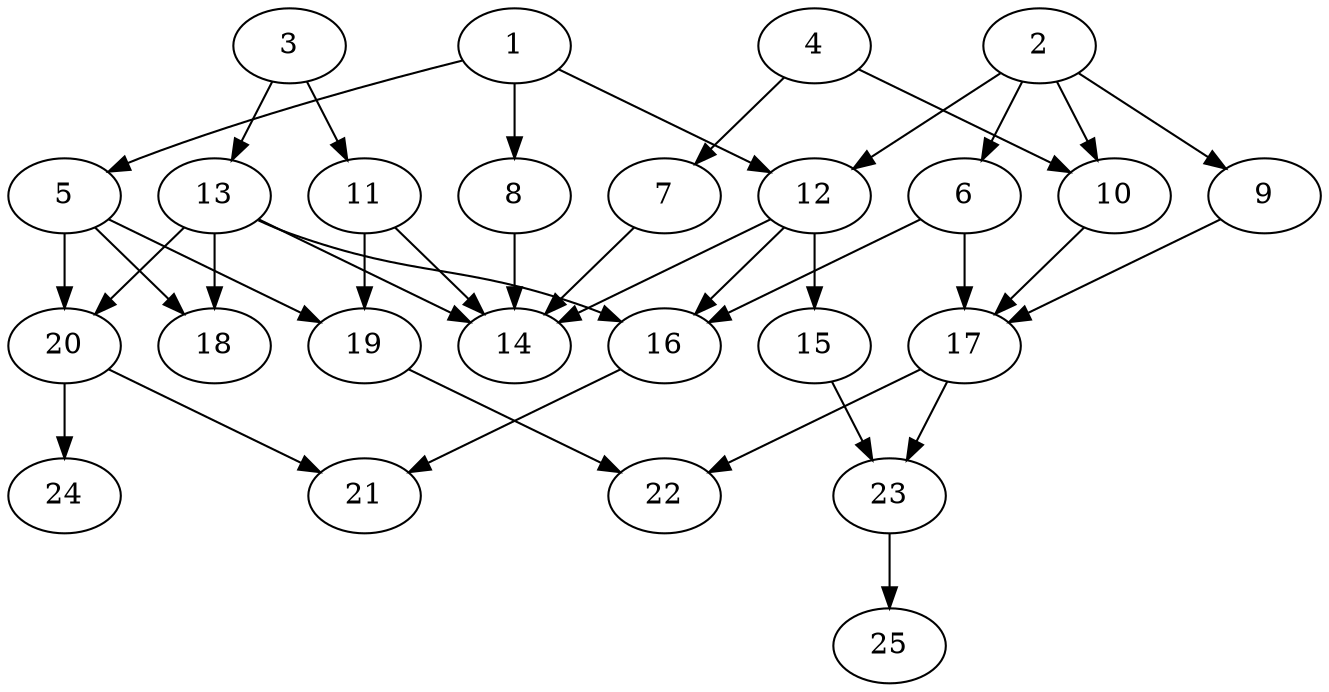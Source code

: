 // DAG (tier=2-normal, mode=data, n=25, ccr=0.446, fat=0.643, density=0.484, regular=0.509, jump=0.175, mindata=2097152, maxdata=16777216)
// DAG automatically generated by daggen at Sun Aug 24 16:33:34 2025
// /home/ermia/Project/Environments/daggen/bin/daggen --dot --ccr 0.446 --fat 0.643 --regular 0.509 --density 0.484 --jump 0.175 --mindata 2097152 --maxdata 16777216 -n 25 
digraph G {
  1 [size="381873422612824064000", alpha="0.15", expect_size="190936711306412032000"]
  1 -> 5 [size ="421084843212800"]
  1 -> 8 [size ="421084843212800"]
  1 -> 12 [size ="421084843212800"]
  2 [size="18318801679976840", alpha="0.13", expect_size="9159400839988420"]
  2 -> 6 [size ="452187612250112"]
  2 -> 9 [size ="452187612250112"]
  2 -> 10 [size ="452187612250112"]
  2 -> 12 [size ="452187612250112"]
  3 [size="503611352754076736", alpha="0.07", expect_size="251805676377038368"]
  3 -> 11 [size ="394304304447488"]
  3 -> 13 [size ="394304304447488"]
  4 [size="1617361228812594", alpha="0.01", expect_size="808680614406297"]
  4 -> 7 [size ="54247861256192"]
  4 -> 10 [size ="54247861256192"]
  5 [size="1000322441579424896", alpha="0.16", expect_size="500161220789712448"]
  5 -> 18 [size ="824827128578048"]
  5 -> 19 [size ="824827128578048"]
  5 -> 20 [size ="824827128578048"]
  6 [size="3526601504861116", alpha="0.06", expect_size="1763300752430558"]
  6 -> 16 [size ="67136051478528"]
  6 -> 17 [size ="67136051478528"]
  7 [size="54671598757760712", alpha="0.09", expect_size="27335799378880356"]
  7 -> 14 [size ="871382292365312"]
  8 [size="38160511030326192", alpha="0.18", expect_size="19080255515163096"]
  8 -> 14 [size ="865067021107200"]
  9 [size="5878394001159638", alpha="0.15", expect_size="2939197000579819"]
  9 -> 17 [size ="464464482664448"]
  10 [size="789544347853712256", alpha="0.20", expect_size="394772173926856128"]
  10 -> 17 [size ="1121387808817152"]
  11 [size="35417366836189864", alpha="0.10", expect_size="17708683418094932"]
  11 -> 14 [size ="675707617280000"]
  11 -> 19 [size ="675707617280000"]
  12 [size="11365850718579424", alpha="0.15", expect_size="5682925359289712"]
  12 -> 14 [size ="182633048834048"]
  12 -> 15 [size ="182633048834048"]
  12 -> 16 [size ="182633048834048"]
  13 [size="6465110037919073", alpha="0.07", expect_size="3232555018959536"]
  13 -> 14 [size ="324228834394112"]
  13 -> 16 [size ="324228834394112"]
  13 -> 18 [size ="324228834394112"]
  13 -> 20 [size ="324228834394112"]
  14 [size="10941521133219872768", alpha="0.12", expect_size="5470760566609936384"]
  15 [size="2614311278433531854848", alpha="0.07", expect_size="1307155639216765927424"]
  15 -> 23 [size ="1518197194883072"]
  16 [size="2308207523374546550784", alpha="0.03", expect_size="1154103761687273275392"]
  16 -> 21 [size ="1397247115788288"]
  17 [size="57386890475282200", alpha="0.05", expect_size="28693445237641100"]
  17 -> 22 [size ="949670956236800"]
  17 -> 23 [size ="949670956236800"]
  18 [size="70359530666064944", alpha="0.11", expect_size="35179765333032472"]
  19 [size="25729645173578661888", alpha="0.05", expect_size="12864822586789330944"]
  19 -> 22 [size ="69723500838912"]
  20 [size="1871021639958067200", alpha="0.18", expect_size="935510819979033600"]
  20 -> 21 [size ="951814279135232"]
  20 -> 24 [size ="951814279135232"]
  21 [size="57549866440884272", alpha="0.17", expect_size="28774933220442136"]
  22 [size="954640614561502208", alpha="0.02", expect_size="477320307280751104"]
  23 [size="9551445965618020352", alpha="0.15", expect_size="4775722982809010176"]
  23 -> 25 [size ="36013837647872"]
  24 [size="4041196016781754368000", alpha="0.11", expect_size="2020598008390877184000"]
  25 [size="2868738872477926400", alpha="0.15", expect_size="1434369436238963200"]
}